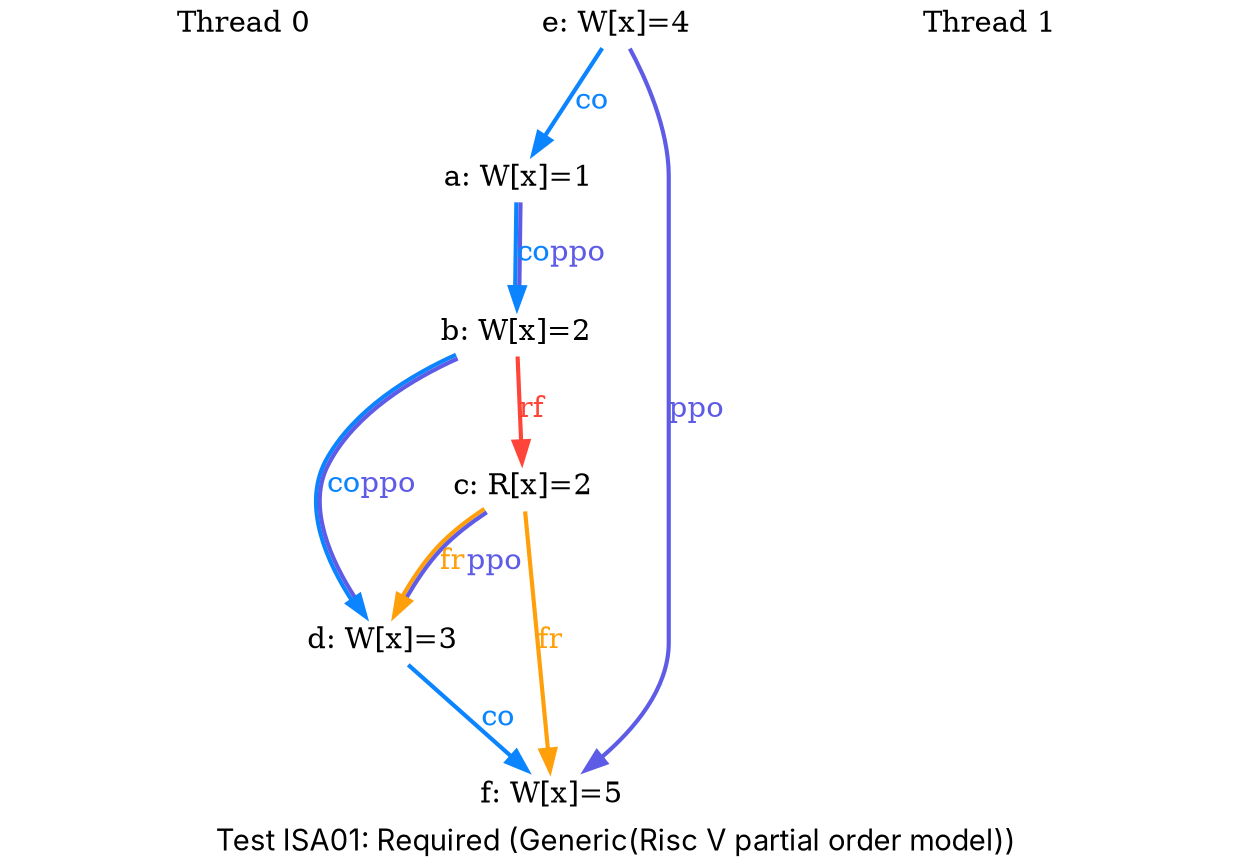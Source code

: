 digraph G {

splines=spline;
pad="0.000000";
fontname="SF Pro Display";

/* legend */
fontsize=14;
label="Test ISA01: Required (Generic(Risc V partial order model))";


/* the unlocked events */
proc0_label_node [shape=none, fontsize=14, label="Thread 0", pos="1.000000,4.050000!", fixedsize=true, width=3.250000, height=0.281250]
eiid0 [label="a: W[x]=1", shape="none", fontsize=14, pos="1.000000,3.375000!", fixedsize="false", height="0.194444", width="1.166667"];
eiid1 [label="b: W[x]=2", shape="none", fontsize=14, pos="1.000000,2.250000!", fixedsize="false", height="0.194444", width="1.166667"];
eiid2 [label="c: R[x]=2", shape="none", fontsize=14, pos="1.000000,1.125000!", fixedsize="false", height="0.194444", width="1.166667"];
eiid3 [label="d: W[x]=3", shape="none", fontsize=14, pos="1.000000,0.000000!", fixedsize="false", height="0.194444", width="1.166667"];
proc1_label_node [shape=none, fontsize=14, label="Thread 1", pos="6.000000,4.050000!", fixedsize=true, width=3.250000, height=0.281250]
eiid4 [label="e: W[x]=4", shape="none", fontsize=14, pos="6.000000,3.375000!", fixedsize="false", height="0.194444", width="1.166667"];
eiid5 [label="f: W[x]=5", shape="none", fontsize=14, pos="6.000000,2.250000!", fixedsize="false", height="0.194444", width="1.166667"];

/* the intra_causality_data edges */


/* the intra_causality_control edges */

/* the poi edges */
/* the rfmap edges */


/* The viewed-before edges */
eiid0 -> eiid1 [label=<<font color="#0A84FF">co</font><font color="#5E5CE6">ppo</font>>, color="#0A84FF:#5E5CE6", fontsize=14, penwidth="2.000000", arrowsize="1.000000"];
eiid1 -> eiid2 [label=<<font color="#FF453A">rf</font>>, color="#FF453A", fontsize=14, penwidth="2.000000", arrowsize="1.000000"];
eiid1 -> eiid3 [label=<<font color="#0A84FF">co</font><font color="#5E5CE6">ppo</font>>, color="#0A84FF:#5E5CE6", fontsize=14, penwidth="2.000000", arrowsize="1.000000"];
eiid2 -> eiid3 [label=<<font color="#FF9F0A">fr</font><font color="#5E5CE6">ppo</font>>, color="#FF9F0A:#5E5CE6", fontsize=14, penwidth="2.000000", arrowsize="1.000000"];
eiid2 -> eiid5 [label=<<font color="#FF9F0A">fr</font>>, color="#FF9F0A", fontsize=14, penwidth="2.000000", arrowsize="1.000000"];
eiid3 -> eiid5 [label=<<font color="#0A84FF">co</font>>, color="#0A84FF", fontsize=14, penwidth="2.000000", arrowsize="1.000000"];
eiid4 -> eiid0 [label=<<font color="#0A84FF">co</font>>, color="#0A84FF", fontsize=14, penwidth="2.000000", arrowsize="1.000000"];
eiid4 -> eiid5 [label=<<font color="#5E5CE6">ppo</font>>, color="#5E5CE6", fontsize=14, penwidth="2.000000", arrowsize="1.000000"];
}
